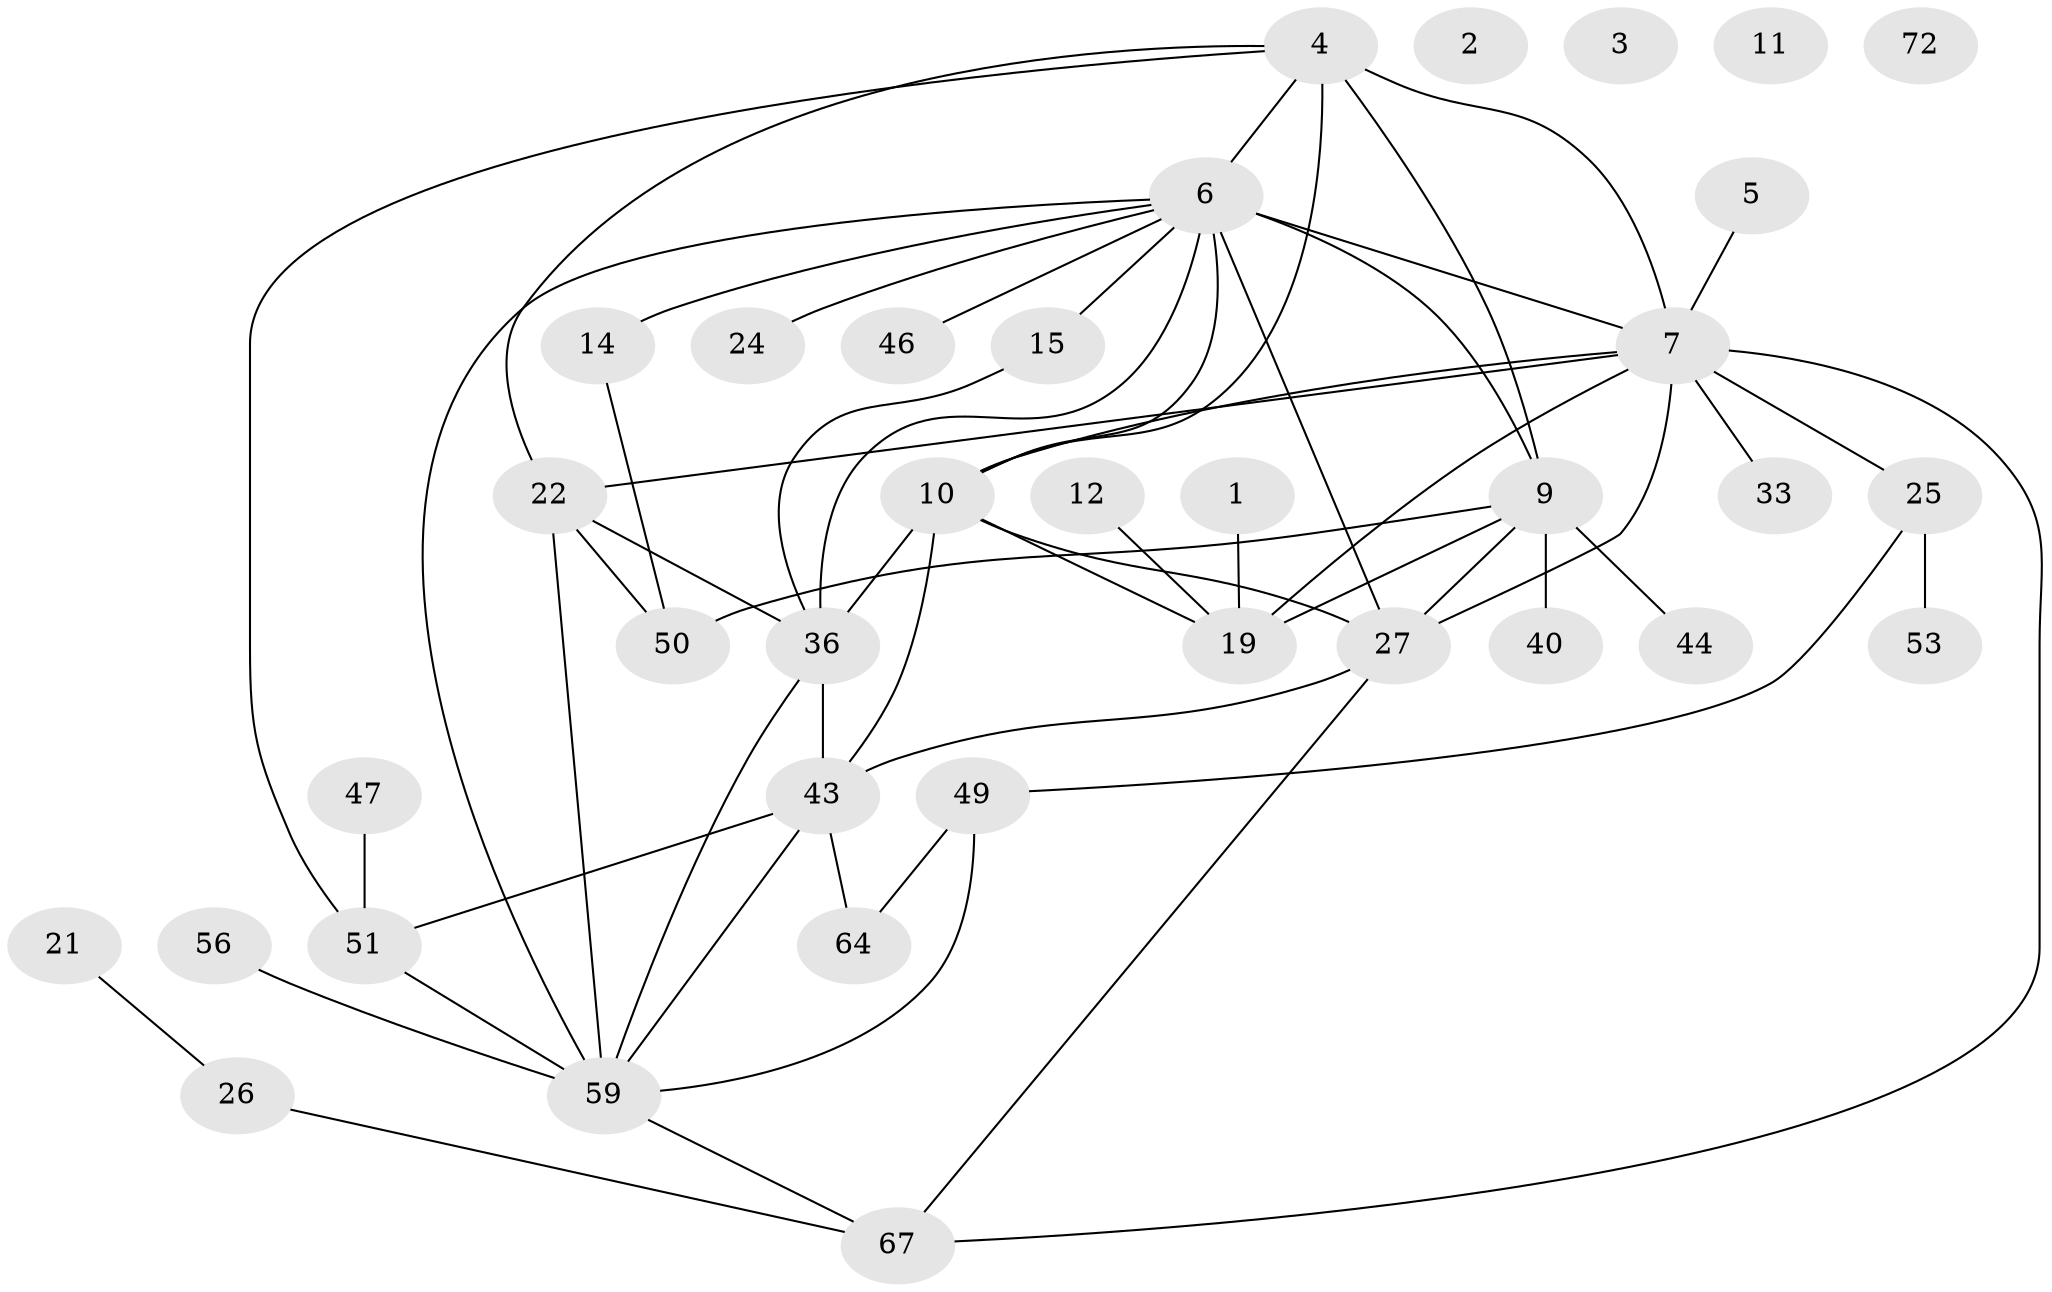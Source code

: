 // original degree distribution, {1: 0.1917808219178082, 0: 0.0547945205479452, 5: 0.0958904109589041, 4: 0.2191780821917808, 3: 0.1643835616438356, 2: 0.2191780821917808, 6: 0.0410958904109589, 7: 0.0136986301369863}
// Generated by graph-tools (version 1.1) at 2025/12/03/09/25 04:12:52]
// undirected, 36 vertices, 57 edges
graph export_dot {
graph [start="1"]
  node [color=gray90,style=filled];
  1;
  2;
  3;
  4 [super="+13+29+34+45"];
  5;
  6 [super="+52+28+18"];
  7 [super="+42+8+60"];
  9 [super="+39"];
  10 [super="+41+54+69"];
  11;
  12 [super="+17"];
  14 [super="+20"];
  15;
  19 [super="+32+23"];
  21 [super="+31"];
  22 [super="+66"];
  24;
  25 [super="+37"];
  26;
  27 [super="+35+30"];
  33;
  36 [super="+63+38"];
  40;
  43 [super="+55"];
  44;
  46;
  47;
  49 [super="+58"];
  50 [super="+62"];
  51;
  53;
  56;
  59 [super="+65+68"];
  64;
  67 [super="+71"];
  72;
  1 -- 19;
  4 -- 7 [weight=2];
  4 -- 22;
  4 -- 6 [weight=2];
  4 -- 51;
  4 -- 10;
  4 -- 9 [weight=2];
  5 -- 7;
  6 -- 46;
  6 -- 15;
  6 -- 59;
  6 -- 24;
  6 -- 14;
  6 -- 7 [weight=2];
  6 -- 27;
  6 -- 36;
  6 -- 9;
  6 -- 10;
  7 -- 25 [weight=2];
  7 -- 67;
  7 -- 19;
  7 -- 33;
  7 -- 22 [weight=2];
  7 -- 10;
  7 -- 27;
  9 -- 19 [weight=2];
  9 -- 50 [weight=2];
  9 -- 40;
  9 -- 27;
  9 -- 44;
  10 -- 43;
  10 -- 19;
  10 -- 36;
  10 -- 27;
  12 -- 19;
  14 -- 50;
  15 -- 36;
  21 -- 26;
  22 -- 59;
  22 -- 50;
  22 -- 36;
  25 -- 53;
  25 -- 49;
  26 -- 67;
  27 -- 67;
  27 -- 43;
  36 -- 43;
  36 -- 59;
  43 -- 64;
  43 -- 51;
  43 -- 59;
  47 -- 51;
  49 -- 64;
  49 -- 59;
  51 -- 59;
  56 -- 59;
  59 -- 67;
}
